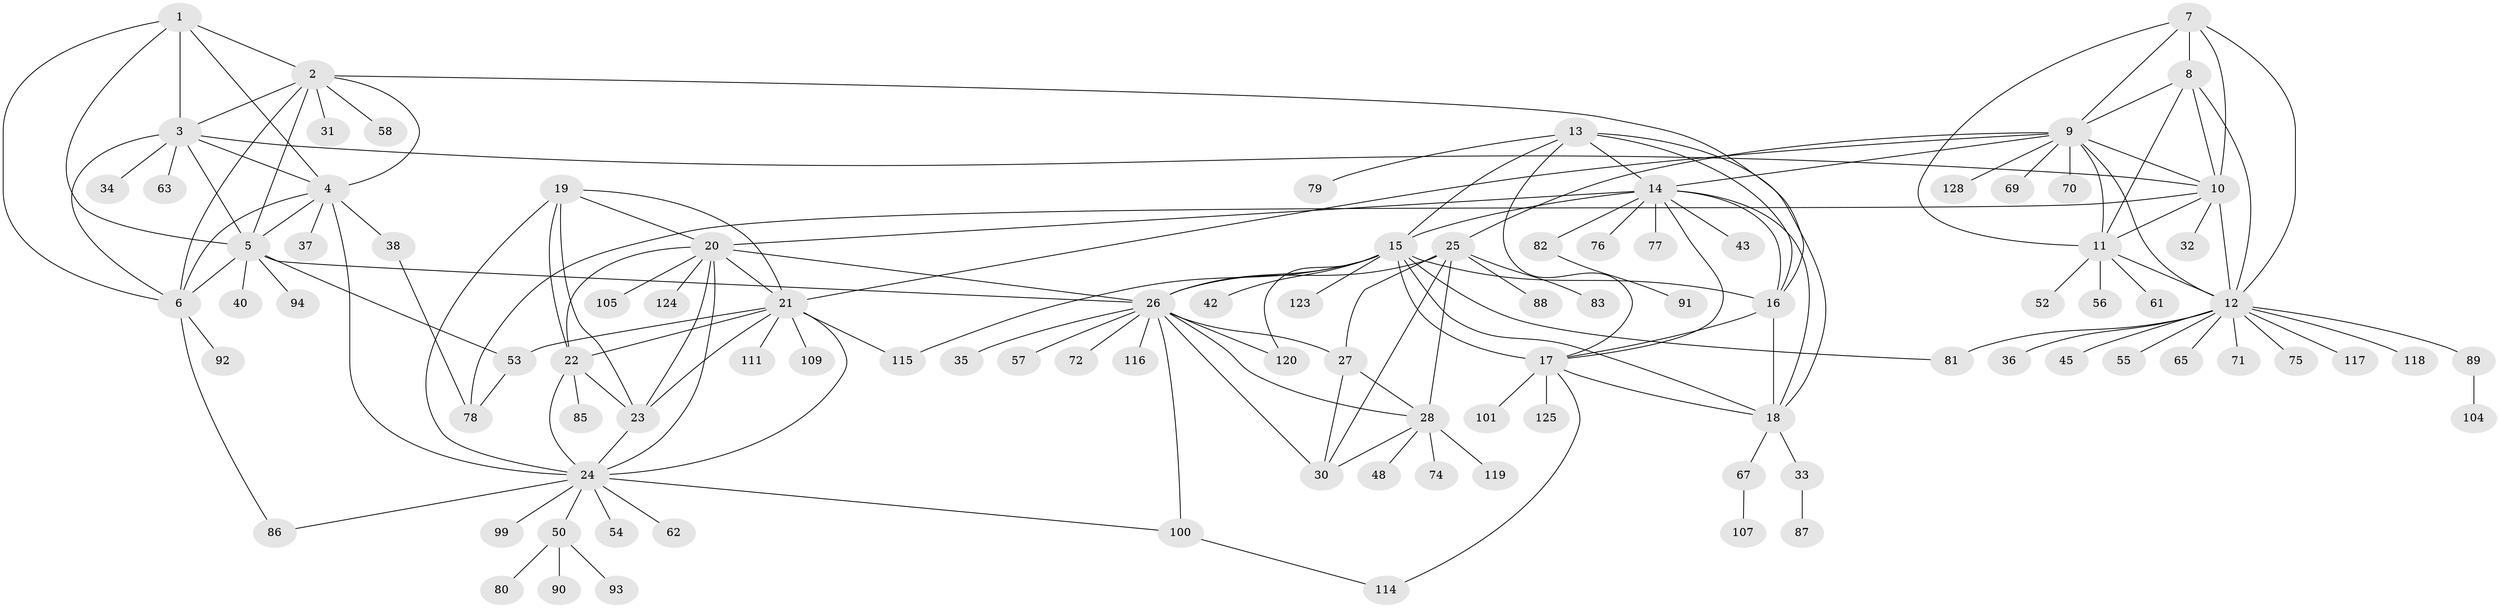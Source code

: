 // original degree distribution, {5: 0.046875, 9: 0.0625, 10: 0.0234375, 7: 0.0234375, 6: 0.0234375, 12: 0.0234375, 13: 0.015625, 8: 0.015625, 11: 0.0078125, 2: 0.125, 1: 0.59375, 4: 0.0078125, 3: 0.03125}
// Generated by graph-tools (version 1.1) at 2025/11/02/27/25 16:11:29]
// undirected, 98 vertices, 158 edges
graph export_dot {
graph [start="1"]
  node [color=gray90,style=filled];
  1;
  2 [super="+59"];
  3 [super="+60"];
  4 [super="+73"];
  5 [super="+95"];
  6 [super="+68"];
  7 [super="+41"];
  8;
  9 [super="+64"];
  10 [super="+106"];
  11 [super="+121"];
  12 [super="+44"];
  13 [super="+98"];
  14 [super="+46"];
  15 [super="+102"];
  16;
  17;
  18 [super="+97"];
  19;
  20 [super="+110"];
  21 [super="+127"];
  22 [super="+51"];
  23 [super="+66"];
  24 [super="+39"];
  25 [super="+103"];
  26 [super="+29"];
  27;
  28 [super="+47"];
  30;
  31 [super="+49"];
  32 [super="+108"];
  33;
  34;
  35;
  36;
  37;
  38;
  40;
  42;
  43;
  45;
  48;
  50 [super="+96"];
  52;
  53;
  54;
  55;
  56;
  57;
  58;
  61;
  62;
  63;
  65;
  67;
  69;
  70;
  71;
  72;
  74;
  75;
  76;
  77;
  78 [super="+84"];
  79;
  80;
  81;
  82;
  83;
  85;
  86 [super="+122"];
  87;
  88;
  89 [super="+112"];
  90;
  91 [super="+113"];
  92;
  93;
  94;
  99;
  100;
  101;
  104;
  105;
  107;
  109;
  111;
  114;
  115;
  116 [super="+126"];
  117;
  118;
  119;
  120;
  123;
  124;
  125;
  128;
  1 -- 2;
  1 -- 3;
  1 -- 4;
  1 -- 5;
  1 -- 6;
  2 -- 3;
  2 -- 4;
  2 -- 5;
  2 -- 6;
  2 -- 16;
  2 -- 31;
  2 -- 58;
  3 -- 4;
  3 -- 5;
  3 -- 6;
  3 -- 10;
  3 -- 34;
  3 -- 63;
  4 -- 5;
  4 -- 6;
  4 -- 24;
  4 -- 37;
  4 -- 38;
  5 -- 6;
  5 -- 40;
  5 -- 53;
  5 -- 94;
  5 -- 26;
  6 -- 86;
  6 -- 92;
  7 -- 8;
  7 -- 9;
  7 -- 10;
  7 -- 11;
  7 -- 12;
  8 -- 9;
  8 -- 10;
  8 -- 11;
  8 -- 12;
  9 -- 10;
  9 -- 11;
  9 -- 12;
  9 -- 14;
  9 -- 21;
  9 -- 25;
  9 -- 69;
  9 -- 70;
  9 -- 128;
  10 -- 11;
  10 -- 12;
  10 -- 32;
  10 -- 78;
  11 -- 12;
  11 -- 52;
  11 -- 56;
  11 -- 61;
  12 -- 36;
  12 -- 55;
  12 -- 65;
  12 -- 75;
  12 -- 89;
  12 -- 117;
  12 -- 118;
  12 -- 81;
  12 -- 45;
  12 -- 71;
  13 -- 14;
  13 -- 15;
  13 -- 16;
  13 -- 17;
  13 -- 18;
  13 -- 79;
  14 -- 15;
  14 -- 16;
  14 -- 17;
  14 -- 18;
  14 -- 20;
  14 -- 43;
  14 -- 76;
  14 -- 77;
  14 -- 82;
  15 -- 16;
  15 -- 17;
  15 -- 18;
  15 -- 26;
  15 -- 42;
  15 -- 81;
  15 -- 115;
  15 -- 120;
  15 -- 123;
  16 -- 17;
  16 -- 18;
  17 -- 18;
  17 -- 101;
  17 -- 114;
  17 -- 125;
  18 -- 33;
  18 -- 67;
  19 -- 20;
  19 -- 21;
  19 -- 22;
  19 -- 23;
  19 -- 24;
  20 -- 21;
  20 -- 22;
  20 -- 23;
  20 -- 24;
  20 -- 105;
  20 -- 124;
  20 -- 26;
  21 -- 22;
  21 -- 23;
  21 -- 24;
  21 -- 53;
  21 -- 109;
  21 -- 111;
  21 -- 115;
  22 -- 23;
  22 -- 24;
  22 -- 85;
  23 -- 24;
  24 -- 50;
  24 -- 54;
  24 -- 62;
  24 -- 99;
  24 -- 100;
  24 -- 86;
  25 -- 26 [weight=2];
  25 -- 27;
  25 -- 28;
  25 -- 30;
  25 -- 83;
  25 -- 88;
  26 -- 27 [weight=2];
  26 -- 28 [weight=2];
  26 -- 30 [weight=2];
  26 -- 35;
  26 -- 57;
  26 -- 72;
  26 -- 120;
  26 -- 100;
  26 -- 116;
  27 -- 28;
  27 -- 30;
  28 -- 30;
  28 -- 48;
  28 -- 74;
  28 -- 119;
  33 -- 87;
  38 -- 78;
  50 -- 80;
  50 -- 90;
  50 -- 93;
  53 -- 78;
  67 -- 107;
  82 -- 91;
  89 -- 104;
  100 -- 114;
}
